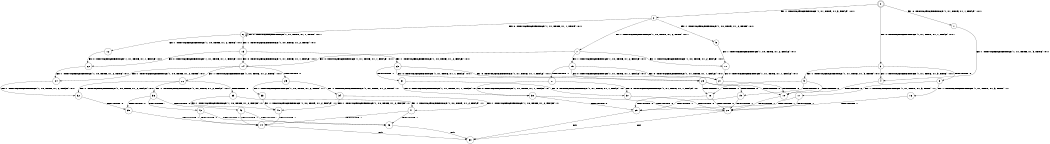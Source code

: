 digraph BCG {
size = "7, 10.5";
center = TRUE;
node [shape = circle];
0 [peripheries = 2];
0 -> 1 [label = "EX !0 !ATOMIC_EXCH_BRANCH (1, +1, TRUE, +1, 1, FALSE) !:0:1:"];
0 -> 2 [label = "EX !1 !ATOMIC_EXCH_BRANCH (1, +1, TRUE, +1, 3, FALSE) !:0:1:"];
0 -> 3 [label = "EX !0 !ATOMIC_EXCH_BRANCH (1, +1, TRUE, +1, 1, FALSE) !:0:1:"];
1 -> 4 [label = "EX !1 !ATOMIC_EXCH_BRANCH (1, +1, TRUE, +1, 3, TRUE) !:0:1:"];
2 -> 5 [label = "EX !1 !ATOMIC_EXCH_BRANCH (1, +0, TRUE, +1, 2, TRUE) !:0:1:"];
2 -> 6 [label = "EX !0 !ATOMIC_EXCH_BRANCH (1, +1, TRUE, +1, 1, TRUE) !:0:1:"];
2 -> 7 [label = "EX !1 !ATOMIC_EXCH_BRANCH (1, +0, TRUE, +1, 2, TRUE) !:0:1:"];
3 -> 4 [label = "EX !1 !ATOMIC_EXCH_BRANCH (1, +1, TRUE, +1, 3, TRUE) !:0:1:"];
3 -> 8 [label = "TERMINATE !0"];
3 -> 9 [label = "EX !1 !ATOMIC_EXCH_BRANCH (1, +1, TRUE, +1, 3, TRUE) !:0:1:"];
4 -> 10 [label = "TERMINATE !0"];
5 -> 11 [label = "EX !1 !ATOMIC_EXCH_BRANCH (1, +0, TRUE, +1, 2, FALSE) !:0:1:"];
6 -> 12 [label = "EX !1 !ATOMIC_EXCH_BRANCH (1, +0, TRUE, +1, 2, TRUE) !:0:1:"];
6 -> 13 [label = "EX !1 !ATOMIC_EXCH_BRANCH (1, +0, TRUE, +1, 2, TRUE) !:0:1:"];
6 -> 6 [label = "EX !0 !ATOMIC_EXCH_BRANCH (1, +1, TRUE, +1, 1, TRUE) !:0:1:"];
7 -> 11 [label = "EX !1 !ATOMIC_EXCH_BRANCH (1, +0, TRUE, +1, 2, FALSE) !:0:1:"];
7 -> 14 [label = "EX !0 !ATOMIC_EXCH_BRANCH (1, +1, TRUE, +1, 1, FALSE) !:0:1:"];
7 -> 15 [label = "EX !1 !ATOMIC_EXCH_BRANCH (1, +0, TRUE, +1, 2, FALSE) !:0:1:"];
8 -> 16 [label = "EX !1 !ATOMIC_EXCH_BRANCH (1, +1, TRUE, +1, 3, TRUE) !:1:"];
8 -> 17 [label = "EX !1 !ATOMIC_EXCH_BRANCH (1, +1, TRUE, +1, 3, TRUE) !:1:"];
9 -> 10 [label = "TERMINATE !0"];
9 -> 18 [label = "TERMINATE !1"];
9 -> 19 [label = "TERMINATE !0"];
10 -> 20 [label = "TERMINATE !1"];
11 -> 21 [label = "EX !0 !ATOMIC_EXCH_BRANCH (1, +1, TRUE, +1, 1, FALSE) !:0:1:"];
12 -> 22 [label = "EX !0 !ATOMIC_EXCH_BRANCH (1, +1, TRUE, +1, 1, FALSE) !:0:1:"];
13 -> 22 [label = "EX !0 !ATOMIC_EXCH_BRANCH (1, +1, TRUE, +1, 1, FALSE) !:0:1:"];
13 -> 23 [label = "EX !1 !ATOMIC_EXCH_BRANCH (1, +0, TRUE, +1, 2, FALSE) !:0:1:"];
13 -> 14 [label = "EX !0 !ATOMIC_EXCH_BRANCH (1, +1, TRUE, +1, 1, FALSE) !:0:1:"];
14 -> 24 [label = "EX !1 !ATOMIC_EXCH_BRANCH (1, +0, TRUE, +1, 2, TRUE) !:0:1:"];
14 -> 25 [label = "TERMINATE !0"];
14 -> 26 [label = "EX !1 !ATOMIC_EXCH_BRANCH (1, +0, TRUE, +1, 2, TRUE) !:0:1:"];
15 -> 21 [label = "EX !0 !ATOMIC_EXCH_BRANCH (1, +1, TRUE, +1, 1, FALSE) !:0:1:"];
15 -> 27 [label = "TERMINATE !1"];
15 -> 28 [label = "EX !0 !ATOMIC_EXCH_BRANCH (1, +1, TRUE, +1, 1, FALSE) !:0:1:"];
16 -> 20 [label = "TERMINATE !1"];
17 -> 20 [label = "TERMINATE !1"];
17 -> 29 [label = "TERMINATE !1"];
18 -> 20 [label = "TERMINATE !0"];
18 -> 29 [label = "TERMINATE !0"];
19 -> 20 [label = "TERMINATE !1"];
19 -> 29 [label = "TERMINATE !1"];
20 -> 30 [label = "exit"];
21 -> 10 [label = "TERMINATE !0"];
22 -> 24 [label = "EX !1 !ATOMIC_EXCH_BRANCH (1, +0, TRUE, +1, 2, TRUE) !:0:1:"];
23 -> 21 [label = "EX !0 !ATOMIC_EXCH_BRANCH (1, +1, TRUE, +1, 1, FALSE) !:0:1:"];
23 -> 31 [label = "TERMINATE !1"];
23 -> 28 [label = "EX !0 !ATOMIC_EXCH_BRANCH (1, +1, TRUE, +1, 1, FALSE) !:0:1:"];
24 -> 32 [label = "EX !1 !ATOMIC_EXCH_BRANCH (1, +0, TRUE, +1, 2, FALSE) !:0:1:"];
25 -> 33 [label = "EX !1 !ATOMIC_EXCH_BRANCH (1, +0, TRUE, +1, 2, TRUE) !:1:"];
25 -> 34 [label = "EX !1 !ATOMIC_EXCH_BRANCH (1, +0, TRUE, +1, 2, TRUE) !:1:"];
26 -> 32 [label = "EX !1 !ATOMIC_EXCH_BRANCH (1, +0, TRUE, +1, 2, FALSE) !:0:1:"];
26 -> 35 [label = "TERMINATE !0"];
26 -> 36 [label = "EX !1 !ATOMIC_EXCH_BRANCH (1, +0, TRUE, +1, 2, FALSE) !:0:1:"];
27 -> 37 [label = "EX !0 !ATOMIC_EXCH_BRANCH (1, +1, TRUE, +1, 1, FALSE) !:0:"];
27 -> 38 [label = "EX !0 !ATOMIC_EXCH_BRANCH (1, +1, TRUE, +1, 1, FALSE) !:0:"];
28 -> 10 [label = "TERMINATE !0"];
28 -> 18 [label = "TERMINATE !1"];
28 -> 19 [label = "TERMINATE !0"];
29 -> 30 [label = "exit"];
31 -> 37 [label = "EX !0 !ATOMIC_EXCH_BRANCH (1, +1, TRUE, +1, 1, FALSE) !:0:"];
31 -> 38 [label = "EX !0 !ATOMIC_EXCH_BRANCH (1, +1, TRUE, +1, 1, FALSE) !:0:"];
32 -> 39 [label = "TERMINATE !0"];
33 -> 40 [label = "EX !1 !ATOMIC_EXCH_BRANCH (1, +0, TRUE, +1, 2, FALSE) !:1:"];
34 -> 40 [label = "EX !1 !ATOMIC_EXCH_BRANCH (1, +0, TRUE, +1, 2, FALSE) !:1:"];
34 -> 41 [label = "EX !1 !ATOMIC_EXCH_BRANCH (1, +0, TRUE, +1, 2, FALSE) !:1:"];
35 -> 40 [label = "EX !1 !ATOMIC_EXCH_BRANCH (1, +0, TRUE, +1, 2, FALSE) !:1:"];
35 -> 41 [label = "EX !1 !ATOMIC_EXCH_BRANCH (1, +0, TRUE, +1, 2, FALSE) !:1:"];
36 -> 39 [label = "TERMINATE !0"];
36 -> 42 [label = "TERMINATE !1"];
36 -> 43 [label = "TERMINATE !0"];
37 -> 20 [label = "TERMINATE !0"];
38 -> 20 [label = "TERMINATE !0"];
38 -> 29 [label = "TERMINATE !0"];
39 -> 44 [label = "TERMINATE !1"];
40 -> 44 [label = "TERMINATE !1"];
41 -> 44 [label = "TERMINATE !1"];
41 -> 45 [label = "TERMINATE !1"];
42 -> 44 [label = "TERMINATE !0"];
42 -> 45 [label = "TERMINATE !0"];
43 -> 44 [label = "TERMINATE !1"];
43 -> 45 [label = "TERMINATE !1"];
44 -> 30 [label = "exit"];
45 -> 30 [label = "exit"];
}
